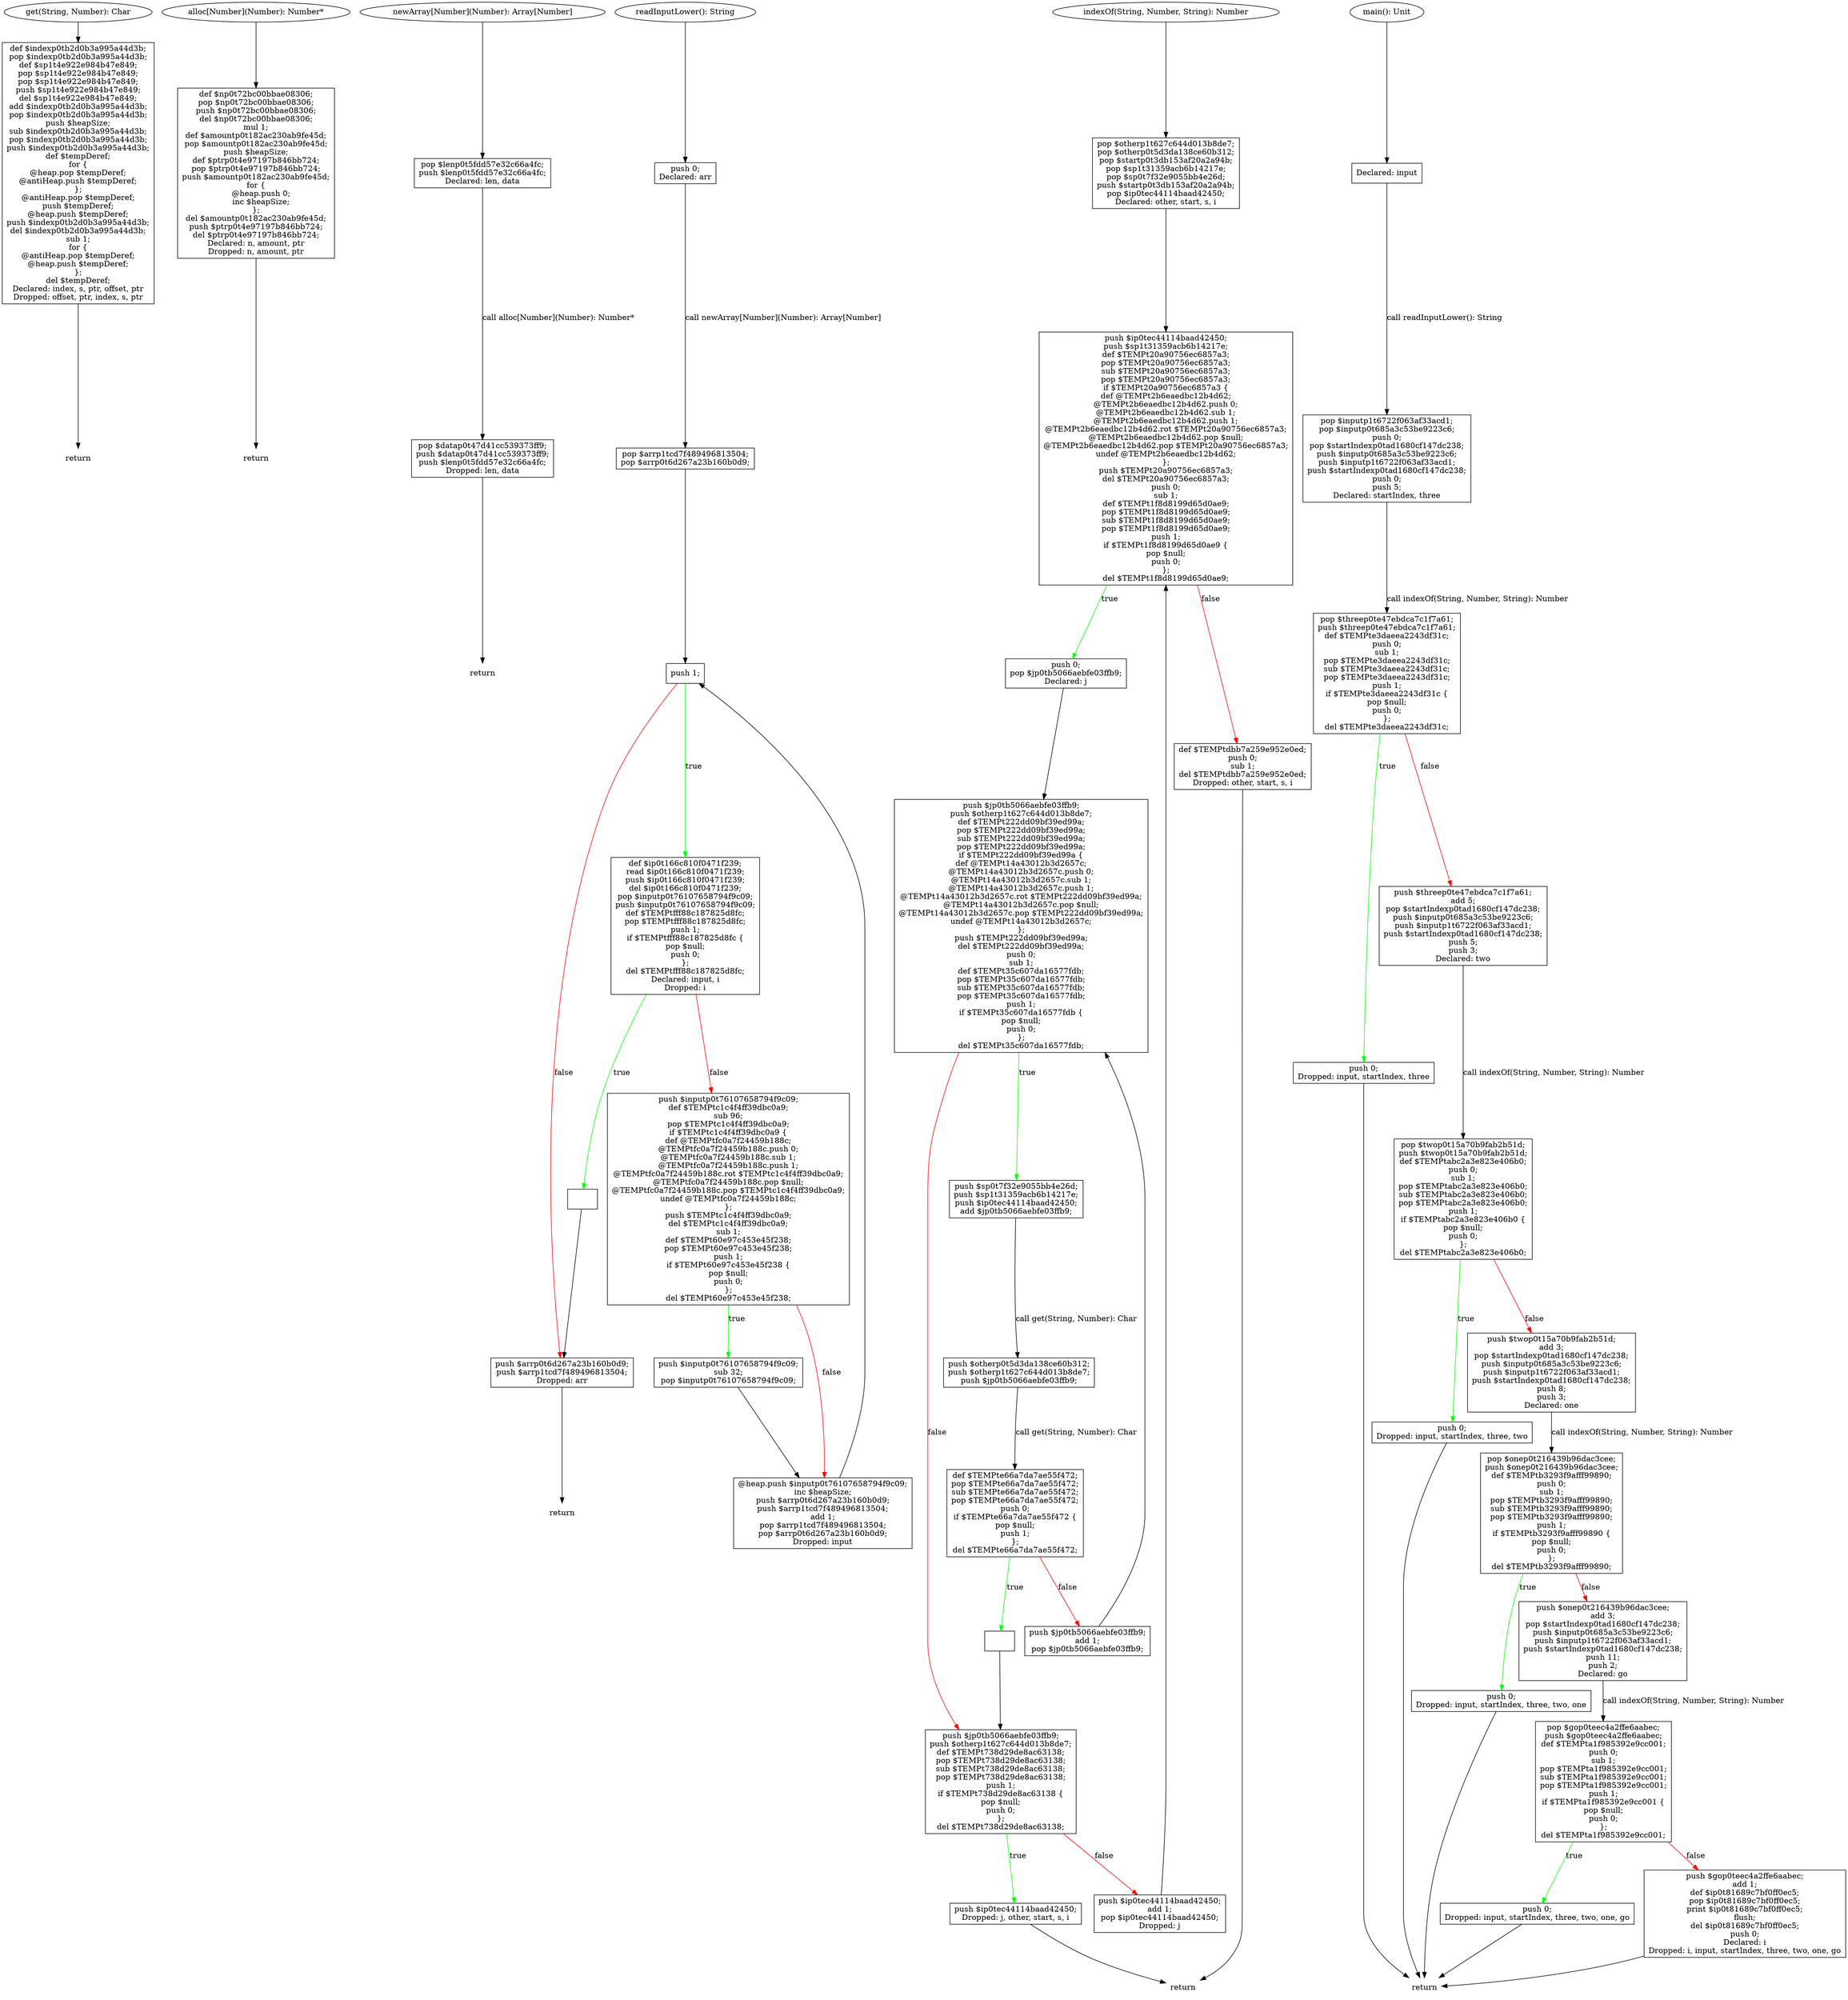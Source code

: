 digraph G { subgraph get {
rankdir=LR;
1012583408 [label="get(String, Number): Char"];
td73d75ec5330170a [shape=plaintext, label=return];
t2500746e7efd708f [label="def $indexp0tb2d0b3a995a44d3b;\npop $indexp0tb2d0b3a995a44d3b;\ndef $sp1t4e922e984b47e849;\npop $sp1t4e922e984b47e849;\npop $sp1t4e922e984b47e849;\npush $sp1t4e922e984b47e849;\ndel $sp1t4e922e984b47e849;\nadd $indexp0tb2d0b3a995a44d3b;\npop $indexp0tb2d0b3a995a44d3b;\npush $heapSize;\nsub $indexp0tb2d0b3a995a44d3b;\npop $indexp0tb2d0b3a995a44d3b;\npush $indexp0tb2d0b3a995a44d3b;\ndef $tempDeref;\nfor {\n@heap.pop $tempDeref;\n@antiHeap.push $tempDeref;\n};\n@antiHeap.pop $tempDeref;\npush $tempDeref;\n@heap.push $tempDeref;\npush $indexp0tb2d0b3a995a44d3b;\ndel $indexp0tb2d0b3a995a44d3b;\nsub 1;\nfor {\n@antiHeap.pop $tempDeref;\n@heap.push $tempDeref;\n};\ndel $tempDeref;\nDeclared: index, s, ptr, offset, ptr\nDropped: offset, ptr, index, s, ptr" shape=box];
1012583408 -> t2500746e7efd708f;
t2500746e7efd708f -> td73d75ec5330170a;
}

subgraph alloc {
rankdir=LR;
396209919 [label="alloc[Number](Number): Number*"];
ta437b0b0c707908d [shape=plaintext, label=return];
t5e6cc858f43c027d [label="def $np0t72bc00bbae08306;\npop $np0t72bc00bbae08306;\npush $np0t72bc00bbae08306;\ndel $np0t72bc00bbae08306;\nmul 1;\ndef $amountp0t182ac230ab9fe45d;\npop $amountp0t182ac230ab9fe45d;\npush $heapSize;\ndef $ptrp0t4e97197b846bb724;\npop $ptrp0t4e97197b846bb724;\npush $amountp0t182ac230ab9fe45d;\nfor {\n    @heap.push 0;\n    inc $heapSize;\n};\ndel $amountp0t182ac230ab9fe45d;\npush $ptrp0t4e97197b846bb724;\ndel $ptrp0t4e97197b846bb724;\nDeclared: n, amount, ptr\nDropped: n, amount, ptr" shape=box];
396209919 -> t5e6cc858f43c027d;
t5e6cc858f43c027d -> ta437b0b0c707908d;
}

subgraph newArray {
rankdir=LR;
1889437795 [label="newArray[Number](Number): Array[Number]"];
t6efbfa692c82206f [shape=plaintext, label=return];
ta7475bbf86a9fae9 [label="pop $lenp0t5fdd57e32c66a4fc;\npush $lenp0t5fdd57e32c66a4fc;\nDeclared: len, data" shape=box];
t38d05a2c03b65d66 [label="pop $datap0t47d41cc539373ff9;\npush $datap0t47d41cc539373ff9;\npush $lenp0t5fdd57e32c66a4fc;\nDropped: len, data" shape=box];
1889437795 -> ta7475bbf86a9fae9;
ta7475bbf86a9fae9 -> t38d05a2c03b65d66 [label="call alloc[Number](Number): Number*"];
t38d05a2c03b65d66 -> t6efbfa692c82206f;
}

subgraph readInputLower {
rankdir=LR;
-1388789296 [label="readInputLower(): String"];
taeb9759b0fef1e1f [shape=plaintext, label=return];
t4a5f47e22c4c508b [label="push 0;\nDeclared: arr" shape=box];
td6156212418b9226 [label="pop $arrp1tcd7f489496813504;\npop $arrp0t6d267a23b160b0d9;" shape=box];
t1471273db5aa33eb [label="push 1;" shape=box];
t6143344b98918332 [label="def $ip0t166c810f0471f239;\nread $ip0t166c810f0471f239;\npush $ip0t166c810f0471f239;\ndel $ip0t166c810f0471f239;\npop $inputp0t76107658794f9c09;\npush $inputp0t76107658794f9c09;\ndef $TEMPtfff88c187825d8fc;\npop $TEMPtfff88c187825d8fc;\npush 1;\nif $TEMPtfff88c187825d8fc {\npop $null;\npush 0;\n};\ndel $TEMPtfff88c187825d8fc;\nDeclared: input, i\nDropped: i" shape=box];
t69871887c636b75b [label="" shape=box];
taf6da58e2151fe1 [label="push $arrp0t6d267a23b160b0d9;\npush $arrp1tcd7f489496813504;\nDropped: arr" shape=box];
tbf1a48b40a4d6a25 [label="push $inputp0t76107658794f9c09;\ndef $TEMPtc1c4f4ff39dbc0a9;\nsub 96;\npop $TEMPtc1c4f4ff39dbc0a9;\nif $TEMPtc1c4f4ff39dbc0a9 {\ndef @TEMPtfc0a7f24459b188c;\n@TEMPtfc0a7f24459b188c.push 0;\n@TEMPtfc0a7f24459b188c.sub 1;\n@TEMPtfc0a7f24459b188c.push 1;\n@TEMPtfc0a7f24459b188c.rot $TEMPtc1c4f4ff39dbc0a9;\n@TEMPtfc0a7f24459b188c.pop $null;\n@TEMPtfc0a7f24459b188c.pop $TEMPtc1c4f4ff39dbc0a9;\nundef @TEMPtfc0a7f24459b188c;\n};\npush $TEMPtc1c4f4ff39dbc0a9;\ndel $TEMPtc1c4f4ff39dbc0a9;\nsub 1;\ndef $TEMPt60e97c453e45f238;\npop $TEMPt60e97c453e45f238;\npush 1;\nif $TEMPt60e97c453e45f238 {\npop $null;\npush 0;\n};\ndel $TEMPt60e97c453e45f238;" shape=box];
t5bdaa5c3e27dd36c [label="push $inputp0t76107658794f9c09;\nsub 32;\npop $inputp0t76107658794f9c09;" shape=box];
t85aad5a5f065517d [label="@heap.push $inputp0t76107658794f9c09;\ninc $heapSize;\npush $arrp0t6d267a23b160b0d9;\npush $arrp1tcd7f489496813504;\nadd 1;\npop $arrp1tcd7f489496813504;\npop $arrp0t6d267a23b160b0d9;\nDropped: input" shape=box];
-1388789296 -> t4a5f47e22c4c508b;
t4a5f47e22c4c508b -> td6156212418b9226 [label="call newArray[Number](Number): Array[Number]"];
td6156212418b9226 -> t1471273db5aa33eb;
t1471273db5aa33eb -> t6143344b98918332 [label=true color=green];
t1471273db5aa33eb -> taf6da58e2151fe1 [label=false color=red];
t6143344b98918332 -> t69871887c636b75b [label=true color=green];
t6143344b98918332 -> tbf1a48b40a4d6a25 [label=false color=red];
t69871887c636b75b -> taf6da58e2151fe1;
taf6da58e2151fe1 -> taeb9759b0fef1e1f;
tbf1a48b40a4d6a25 -> t5bdaa5c3e27dd36c [label=true color=green];
tbf1a48b40a4d6a25 -> t85aad5a5f065517d [label=false color=red];
t5bdaa5c3e27dd36c -> t85aad5a5f065517d;
t85aad5a5f065517d -> t1471273db5aa33eb;
}

subgraph indexOf {
rankdir=LR;
1944283079 [label="indexOf(String, Number, String): Number"];
tda8f99c74b36e6e6 [shape=plaintext, label=return];
t18ba7d2829283d0f [label="pop $otherp1t627c644d013b8de7;\npop $otherp0t5d3da138ce60b312;\npop $startp0t3db153af20a2a94b;\npop $sp1t31359acb6b14217e;\npop $sp0t7f32e9055bb4e26d;\npush $startp0t3db153af20a2a94b;\npop $ip0tec44114baad42450;\nDeclared: other, start, s, i" shape=box];
tcde4276c9038aa10 [label="push $ip0tec44114baad42450;\npush $sp1t31359acb6b14217e;\ndef $TEMPt20a90756ec6857a3;\npop $TEMPt20a90756ec6857a3;\nsub $TEMPt20a90756ec6857a3;\npop $TEMPt20a90756ec6857a3;\nif $TEMPt20a90756ec6857a3 {\ndef @TEMPt2b6eaedbc12b4d62;\n@TEMPt2b6eaedbc12b4d62.push 0;\n@TEMPt2b6eaedbc12b4d62.sub 1;\n@TEMPt2b6eaedbc12b4d62.push 1;\n@TEMPt2b6eaedbc12b4d62.rot $TEMPt20a90756ec6857a3;\n@TEMPt2b6eaedbc12b4d62.pop $null;\n@TEMPt2b6eaedbc12b4d62.pop $TEMPt20a90756ec6857a3;\nundef @TEMPt2b6eaedbc12b4d62;\n};\npush $TEMPt20a90756ec6857a3;\ndel $TEMPt20a90756ec6857a3;\npush 0;\nsub 1;\ndef $TEMPt1f8d8199d65d0ae9;\npop $TEMPt1f8d8199d65d0ae9;\nsub $TEMPt1f8d8199d65d0ae9;\npop $TEMPt1f8d8199d65d0ae9;\npush 1;\nif $TEMPt1f8d8199d65d0ae9 {\npop $null;\npush 0;\n};\ndel $TEMPt1f8d8199d65d0ae9;" shape=box];
tdff069369533a3cf [label="push 0;\npop $jp0tb5066aebfe03ffb9;\nDeclared: j" shape=box];
te71a0d65fa59b65b [label="push $jp0tb5066aebfe03ffb9;\npush $otherp1t627c644d013b8de7;\ndef $TEMPt222dd09bf39ed99a;\npop $TEMPt222dd09bf39ed99a;\nsub $TEMPt222dd09bf39ed99a;\npop $TEMPt222dd09bf39ed99a;\nif $TEMPt222dd09bf39ed99a {\ndef @TEMPt14a43012b3d2657c;\n@TEMPt14a43012b3d2657c.push 0;\n@TEMPt14a43012b3d2657c.sub 1;\n@TEMPt14a43012b3d2657c.push 1;\n@TEMPt14a43012b3d2657c.rot $TEMPt222dd09bf39ed99a;\n@TEMPt14a43012b3d2657c.pop $null;\n@TEMPt14a43012b3d2657c.pop $TEMPt222dd09bf39ed99a;\nundef @TEMPt14a43012b3d2657c;\n};\npush $TEMPt222dd09bf39ed99a;\ndel $TEMPt222dd09bf39ed99a;\npush 0;\nsub 1;\ndef $TEMPt35c607da16577fdb;\npop $TEMPt35c607da16577fdb;\nsub $TEMPt35c607da16577fdb;\npop $TEMPt35c607da16577fdb;\npush 1;\nif $TEMPt35c607da16577fdb {\npop $null;\npush 0;\n};\ndel $TEMPt35c607da16577fdb;" shape=box];
tb38ad736cf58d7c2 [label="push $sp0t7f32e9055bb4e26d;\npush $sp1t31359acb6b14217e;\npush $ip0tec44114baad42450;\nadd $jp0tb5066aebfe03ffb9;" shape=box];
t89ed5ac3783f9596 [label="push $otherp0t5d3da138ce60b312;\npush $otherp1t627c644d013b8de7;\npush $jp0tb5066aebfe03ffb9;" shape=box];
t2ae3ff16f15721da [label="def $TEMPte66a7da7ae55f472;\npop $TEMPte66a7da7ae55f472;\nsub $TEMPte66a7da7ae55f472;\npop $TEMPte66a7da7ae55f472;\npush 0;\nif $TEMPte66a7da7ae55f472 {\npop $null;\npush 1;\n};\ndel $TEMPte66a7da7ae55f472;" shape=box];
t3150bdefb7f5c7b1 [label="" shape=box];
tf42840e4b8d2fc7d [label="push $jp0tb5066aebfe03ffb9;\npush $otherp1t627c644d013b8de7;\ndef $TEMPt738d29de8ac63138;\npop $TEMPt738d29de8ac63138;\nsub $TEMPt738d29de8ac63138;\npop $TEMPt738d29de8ac63138;\npush 1;\nif $TEMPt738d29de8ac63138 {\npop $null;\npush 0;\n};\ndel $TEMPt738d29de8ac63138;" shape=box];
t98cf6dd73c142514 [label="push $ip0tec44114baad42450;\nDropped: j, other, start, s, i" shape=box];
td34069dd6bbd3a31 [label="push $ip0tec44114baad42450;\nadd 1;\npop $ip0tec44114baad42450;\nDropped: j" shape=box];
t946dfe7c7a0e4d2 [label="push $jp0tb5066aebfe03ffb9;\nadd 1;\npop $jp0tb5066aebfe03ffb9;" shape=box];
tcedcdd18d721450a [label="def $TEMPtdbb7a259e952e0ed;\npush 0;\nsub 1;\ndel $TEMPtdbb7a259e952e0ed;\nDropped: other, start, s, i" shape=box];
1944283079 -> t18ba7d2829283d0f;
t18ba7d2829283d0f -> tcde4276c9038aa10;
tcde4276c9038aa10 -> tdff069369533a3cf [label=true color=green];
tcde4276c9038aa10 -> tcedcdd18d721450a [label=false color=red];
tdff069369533a3cf -> te71a0d65fa59b65b;
te71a0d65fa59b65b -> tb38ad736cf58d7c2 [label=true color=green];
te71a0d65fa59b65b -> tf42840e4b8d2fc7d [label=false color=red];
tb38ad736cf58d7c2 -> t89ed5ac3783f9596 [label="call get(String, Number): Char"];
t89ed5ac3783f9596 -> t2ae3ff16f15721da [label="call get(String, Number): Char"];
t2ae3ff16f15721da -> t3150bdefb7f5c7b1 [label=true color=green];
t2ae3ff16f15721da -> t946dfe7c7a0e4d2 [label=false color=red];
t3150bdefb7f5c7b1 -> tf42840e4b8d2fc7d;
tf42840e4b8d2fc7d -> t98cf6dd73c142514 [label=true color=green];
tf42840e4b8d2fc7d -> td34069dd6bbd3a31 [label=false color=red];
t98cf6dd73c142514 -> tda8f99c74b36e6e6;
td34069dd6bbd3a31 -> tcde4276c9038aa10;
t946dfe7c7a0e4d2 -> te71a0d65fa59b65b;
tcedcdd18d721450a -> tda8f99c74b36e6e6;
}

subgraph main {
rankdir=LR;
1211053195 [label="main(): Unit"];
t73b93331f5821929 [shape=plaintext, label=return];
t65016fd4238b16ad [label="Declared: input" shape=box];
tdb300c2152896dd5 [label="pop $inputp1t6722f063af33acd1;\npop $inputp0t685a3c53be9223c6;\npush 0;\npop $startIndexp0tad1680cf147dc238;\npush $inputp0t685a3c53be9223c6;\npush $inputp1t6722f063af33acd1;\npush $startIndexp0tad1680cf147dc238;\npush 0;\npush 5;\nDeclared: startIndex, three" shape=box];
td2af2b737219b4a8 [label="pop $threep0te47ebdca7c1f7a61;\npush $threep0te47ebdca7c1f7a61;\ndef $TEMPte3daeea2243df31c;\npush 0;\nsub 1;\npop $TEMPte3daeea2243df31c;\nsub $TEMPte3daeea2243df31c;\npop $TEMPte3daeea2243df31c;\npush 1;\nif $TEMPte3daeea2243df31c {\npop $null;\npush 0;\n};\ndel $TEMPte3daeea2243df31c;" shape=box];
t2ddebc58cc108edc [label="push 0;\nDropped: input, startIndex, three" shape=box];
ta142f6384d2496d9 [label="push $threep0te47ebdca7c1f7a61;\nadd 5;\npop $startIndexp0tad1680cf147dc238;\npush $inputp0t685a3c53be9223c6;\npush $inputp1t6722f063af33acd1;\npush $startIndexp0tad1680cf147dc238;\npush 5;\npush 3;\nDeclared: two" shape=box];
t9b7fc5a22c50ff06 [label="pop $twop0t15a70b9fab2b51d;\npush $twop0t15a70b9fab2b51d;\ndef $TEMPtabc2a3e823e406b0;\npush 0;\nsub 1;\npop $TEMPtabc2a3e823e406b0;\nsub $TEMPtabc2a3e823e406b0;\npop $TEMPtabc2a3e823e406b0;\npush 1;\nif $TEMPtabc2a3e823e406b0 {\npop $null;\npush 0;\n};\ndel $TEMPtabc2a3e823e406b0;" shape=box];
td8414856dd29f95 [label="push 0;\nDropped: input, startIndex, three, two" shape=box];
t90dd3899fb169cd1 [label="push $twop0t15a70b9fab2b51d;\nadd 3;\npop $startIndexp0tad1680cf147dc238;\npush $inputp0t685a3c53be9223c6;\npush $inputp1t6722f063af33acd1;\npush $startIndexp0tad1680cf147dc238;\npush 8;\npush 3;\nDeclared: one" shape=box];
tfc6c9e1f6ca1fc11 [label="pop $onep0t216439b96dac3cee;\npush $onep0t216439b96dac3cee;\ndef $TEMPtb3293f9afff99890;\npush 0;\nsub 1;\npop $TEMPtb3293f9afff99890;\nsub $TEMPtb3293f9afff99890;\npop $TEMPtb3293f9afff99890;\npush 1;\nif $TEMPtb3293f9afff99890 {\npop $null;\npush 0;\n};\ndel $TEMPtb3293f9afff99890;" shape=box];
t9af594a05c5e819f [label="push 0;\nDropped: input, startIndex, three, two, one" shape=box];
tbafa9ce893dbc8d1 [label="push $onep0t216439b96dac3cee;\nadd 3;\npop $startIndexp0tad1680cf147dc238;\npush $inputp0t685a3c53be9223c6;\npush $inputp1t6722f063af33acd1;\npush $startIndexp0tad1680cf147dc238;\npush 11;\npush 2;\nDeclared: go" shape=box];
t923004b1b7ac1064 [label="pop $gop0teec4a2ffe6aabec;\npush $gop0teec4a2ffe6aabec;\ndef $TEMPta1f985392e9cc001;\npush 0;\nsub 1;\npop $TEMPta1f985392e9cc001;\nsub $TEMPta1f985392e9cc001;\npop $TEMPta1f985392e9cc001;\npush 1;\nif $TEMPta1f985392e9cc001 {\npop $null;\npush 0;\n};\ndel $TEMPta1f985392e9cc001;" shape=box];
t1a342fbf7f595b14 [label="push 0;\nDropped: input, startIndex, three, two, one, go" shape=box];
t249db3bb9eb872a0 [label="push $gop0teec4a2ffe6aabec;\nadd 1;\ndef $ip0t81689c7bf0ff0ec5;\npop $ip0t81689c7bf0ff0ec5;\nprint $ip0t81689c7bf0ff0ec5;\nflush;\ndel $ip0t81689c7bf0ff0ec5;\npush 0;\nDeclared: i\nDropped: i, input, startIndex, three, two, one, go" shape=box];
1211053195 -> t65016fd4238b16ad;
t65016fd4238b16ad -> tdb300c2152896dd5 [label="call readInputLower(): String"];
tdb300c2152896dd5 -> td2af2b737219b4a8 [label="call indexOf(String, Number, String): Number"];
td2af2b737219b4a8 -> t2ddebc58cc108edc [label=true color=green];
td2af2b737219b4a8 -> ta142f6384d2496d9 [label=false color=red];
t2ddebc58cc108edc -> t73b93331f5821929;
ta142f6384d2496d9 -> t9b7fc5a22c50ff06 [label="call indexOf(String, Number, String): Number"];
t9b7fc5a22c50ff06 -> td8414856dd29f95 [label=true color=green];
t9b7fc5a22c50ff06 -> t90dd3899fb169cd1 [label=false color=red];
td8414856dd29f95 -> t73b93331f5821929;
t90dd3899fb169cd1 -> tfc6c9e1f6ca1fc11 [label="call indexOf(String, Number, String): Number"];
tfc6c9e1f6ca1fc11 -> t9af594a05c5e819f [label=true color=green];
tfc6c9e1f6ca1fc11 -> tbafa9ce893dbc8d1 [label=false color=red];
t9af594a05c5e819f -> t73b93331f5821929;
tbafa9ce893dbc8d1 -> t923004b1b7ac1064 [label="call indexOf(String, Number, String): Number"];
t923004b1b7ac1064 -> t1a342fbf7f595b14 [label=true color=green];
t923004b1b7ac1064 -> t249db3bb9eb872a0 [label=false color=red];
t1a342fbf7f595b14 -> t73b93331f5821929;
t249db3bb9eb872a0 -> t73b93331f5821929;
}
 }